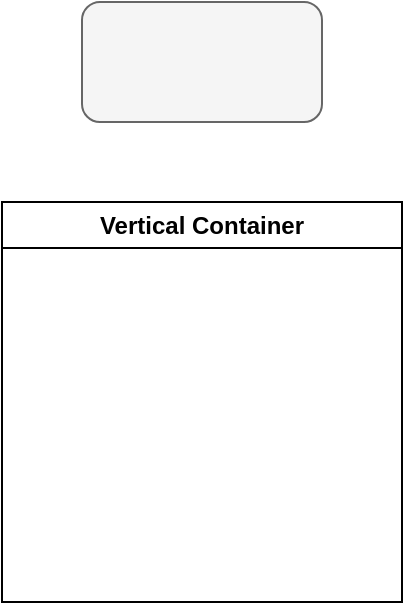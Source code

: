 <mxfile>
    <diagram id="DQh81PJYpoiYOr5nQGoi" name="Page-1">
        <mxGraphModel dx="810" dy="563" grid="1" gridSize="10" guides="1" tooltips="1" connect="1" arrows="1" fold="1" page="1" pageScale="1" pageWidth="850" pageHeight="1100" math="0" shadow="0">
            <root>
                <mxCell id="0"/>
                <mxCell id="1" parent="0"/>
                <mxCell id="2" value="" style="rounded=1;whiteSpace=wrap;html=1;fillColor=#f5f5f5;fontColor=#333333;strokeColor=#666666;" parent="1" vertex="1">
                    <mxGeometry x="280" y="160" width="120" height="60" as="geometry"/>
                </mxCell>
                <mxCell id="3" value="Vertical Container" style="swimlane;whiteSpace=wrap;html=1;" parent="1" vertex="1">
                    <mxGeometry x="240" y="260" width="200" height="200" as="geometry"/>
                </mxCell>
            </root>
        </mxGraphModel>
    </diagram>
</mxfile>